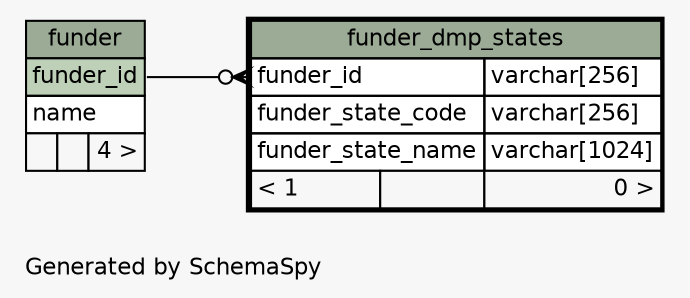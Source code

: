 // dot 2.36.0 on Linux 3.13.0-55-generic
// SchemaSpy rev 590
digraph "oneDegreeRelationshipsDiagram" {
  graph [
    rankdir="RL"
    bgcolor="#f7f7f7"
    label="\nGenerated by SchemaSpy"
    labeljust="l"
    nodesep="0.18"
    ranksep="0.46"
    fontname="Helvetica"
    fontsize="11"
  ];
  node [
    fontname="Helvetica"
    fontsize="11"
    shape="plaintext"
  ];
  edge [
    arrowsize="0.8"
  ];
  "funder_dmp_states":"funder_id":w -> "funder":"funder_id":e [arrowhead=none dir=back arrowtail=crowodot];
  "funder" [
    label=<
    <TABLE BORDER="0" CELLBORDER="1" CELLSPACING="0" BGCOLOR="#ffffff">
      <TR><TD COLSPAN="3" BGCOLOR="#9bab96" ALIGN="CENTER">funder</TD></TR>
      <TR><TD PORT="funder_id" COLSPAN="3" BGCOLOR="#bed1b8" ALIGN="LEFT">funder_id</TD></TR>
      <TR><TD PORT="name" COLSPAN="3" ALIGN="LEFT">name</TD></TR>
      <TR><TD ALIGN="LEFT" BGCOLOR="#f7f7f7">  </TD><TD ALIGN="RIGHT" BGCOLOR="#f7f7f7">  </TD><TD ALIGN="RIGHT" BGCOLOR="#f7f7f7">4 &gt;</TD></TR>
    </TABLE>>
    URL="funder.html"
    tooltip="funder"
  ];
  "funder_dmp_states" [
    label=<
    <TABLE BORDER="2" CELLBORDER="1" CELLSPACING="0" BGCOLOR="#ffffff">
      <TR><TD COLSPAN="3" BGCOLOR="#9bab96" ALIGN="CENTER">funder_dmp_states</TD></TR>
      <TR><TD PORT="funder_id" COLSPAN="2" ALIGN="LEFT">funder_id</TD><TD PORT="funder_id.type" ALIGN="LEFT">varchar[256]</TD></TR>
      <TR><TD PORT="funder_state_code" COLSPAN="2" ALIGN="LEFT">funder_state_code</TD><TD PORT="funder_state_code.type" ALIGN="LEFT">varchar[256]</TD></TR>
      <TR><TD PORT="funder_state_name" COLSPAN="2" ALIGN="LEFT">funder_state_name</TD><TD PORT="funder_state_name.type" ALIGN="LEFT">varchar[1024]</TD></TR>
      <TR><TD ALIGN="LEFT" BGCOLOR="#f7f7f7">&lt; 1</TD><TD ALIGN="RIGHT" BGCOLOR="#f7f7f7">  </TD><TD ALIGN="RIGHT" BGCOLOR="#f7f7f7">0 &gt;</TD></TR>
    </TABLE>>
    URL="funder_dmp_states.html"
    tooltip="funder_dmp_states"
  ];
}
